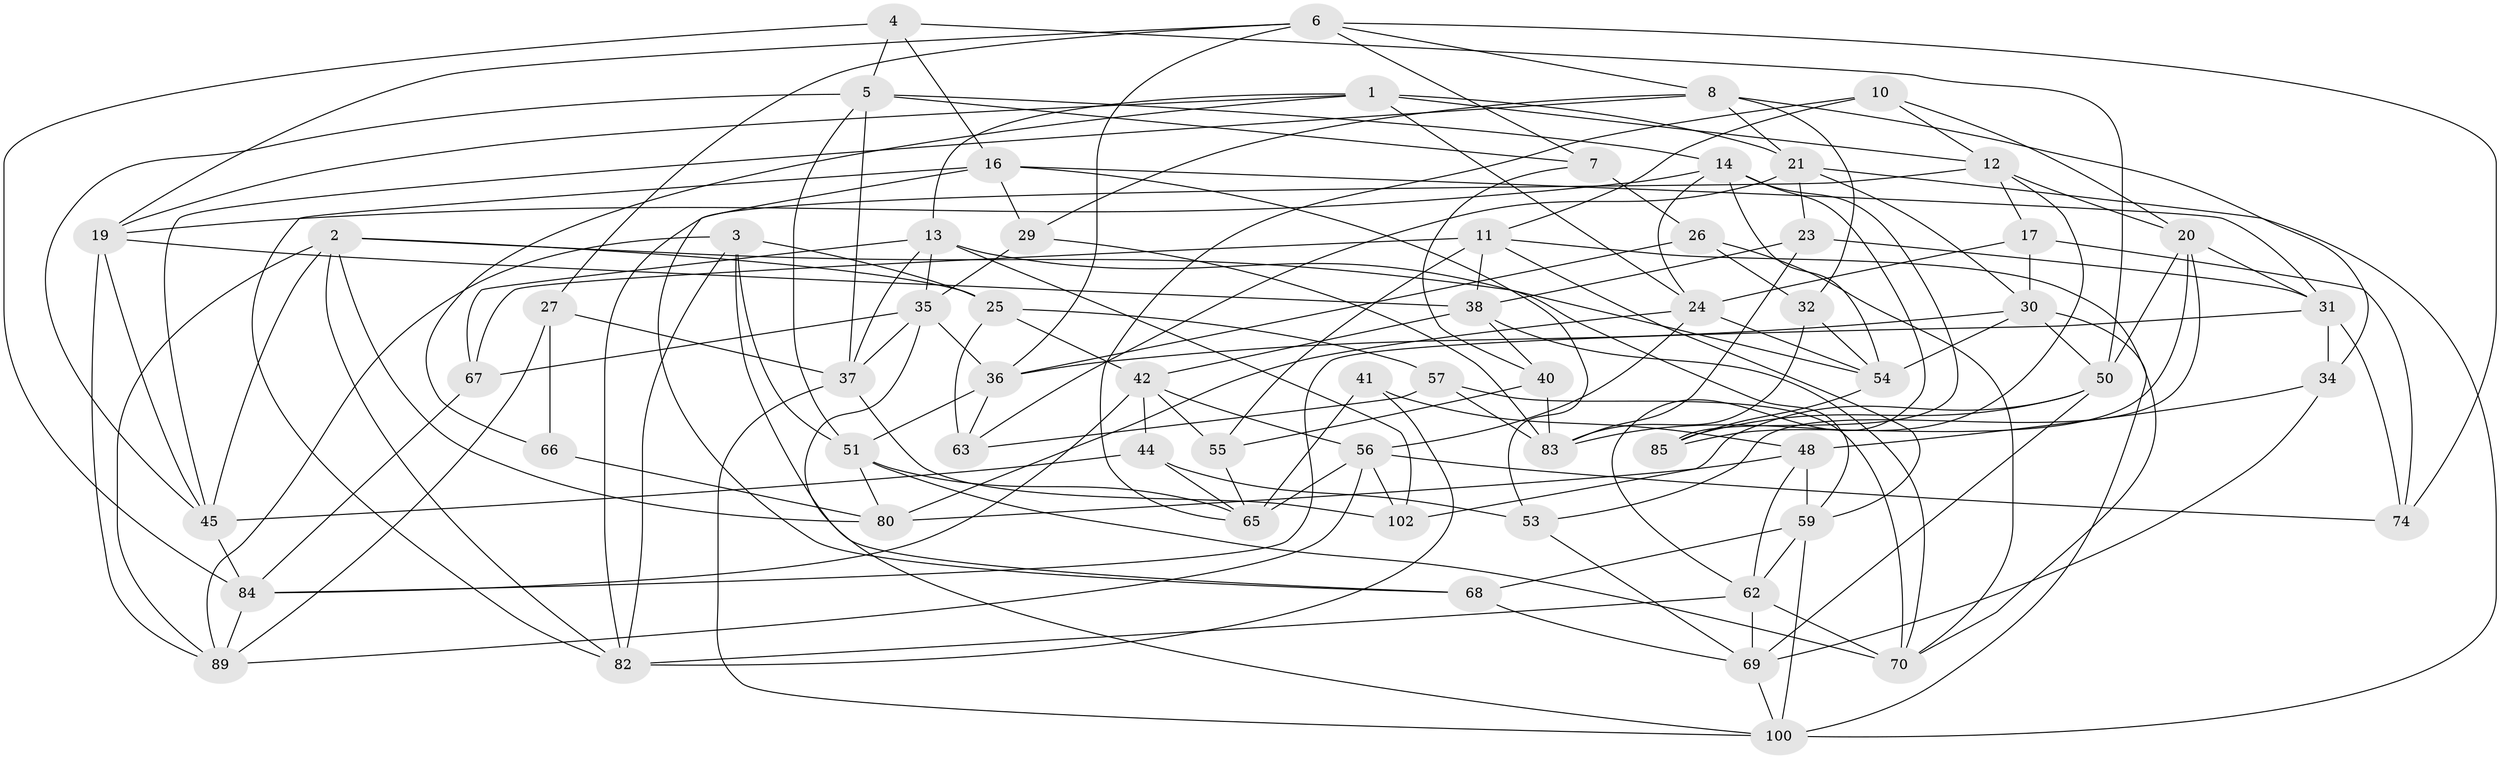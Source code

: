 // original degree distribution, {4: 1.0}
// Generated by graph-tools (version 1.1) at 2025/42/03/06/25 10:42:23]
// undirected, 63 vertices, 163 edges
graph export_dot {
graph [start="1"]
  node [color=gray90,style=filled];
  1 [super="+94"];
  2 [super="+88"];
  3 [super="+61"];
  4;
  5 [super="+22"];
  6 [super="+101"];
  7;
  8 [super="+9"];
  10;
  11 [super="+15"];
  12 [super="+60"];
  13 [super="+73"];
  14 [super="+28"];
  16 [super="+18"];
  17;
  19 [super="+58"];
  20 [super="+39"];
  21 [super="+97"];
  23;
  24 [super="+33"];
  25 [super="+96"];
  26;
  27;
  29;
  30 [super="+91"];
  31 [super="+90"];
  32;
  34;
  35 [super="+79"];
  36 [super="+43"];
  37 [super="+49"];
  38 [super="+47"];
  40;
  41;
  42 [super="+78"];
  44;
  45 [super="+46"];
  48 [super="+76"];
  50 [super="+71"];
  51 [super="+52"];
  53;
  54 [super="+93"];
  55;
  56 [super="+77"];
  57;
  59 [super="+86"];
  62 [super="+64"];
  63;
  65 [super="+75"];
  66;
  67;
  68;
  69 [super="+72"];
  70 [super="+81"];
  74;
  80 [super="+98"];
  82 [super="+92"];
  83 [super="+99"];
  84 [super="+87"];
  85;
  89 [super="+95"];
  100 [super="+103"];
  102;
  1 -- 19;
  1 -- 66;
  1 -- 21;
  1 -- 13;
  1 -- 24;
  1 -- 12;
  2 -- 25;
  2 -- 54;
  2 -- 80;
  2 -- 89;
  2 -- 45;
  2 -- 82;
  3 -- 89;
  3 -- 25 [weight=2];
  3 -- 51;
  3 -- 68;
  3 -- 82;
  4 -- 84;
  4 -- 50;
  4 -- 5;
  4 -- 16;
  5 -- 45;
  5 -- 7;
  5 -- 37;
  5 -- 14;
  5 -- 51;
  6 -- 8;
  6 -- 19;
  6 -- 74;
  6 -- 27;
  6 -- 7;
  6 -- 36;
  7 -- 40;
  7 -- 26;
  8 -- 29;
  8 -- 32;
  8 -- 34;
  8 -- 21;
  8 -- 45;
  10 -- 20;
  10 -- 65;
  10 -- 12;
  10 -- 11;
  11 -- 67;
  11 -- 59;
  11 -- 70;
  11 -- 38;
  11 -- 55;
  12 -- 82;
  12 -- 83;
  12 -- 17;
  12 -- 20;
  13 -- 102;
  13 -- 67;
  13 -- 37;
  13 -- 35;
  13 -- 59;
  14 -- 54;
  14 -- 62;
  14 -- 24;
  14 -- 19;
  14 -- 85;
  16 -- 68;
  16 -- 82;
  16 -- 31;
  16 -- 29;
  16 -- 53;
  17 -- 74;
  17 -- 30;
  17 -- 24;
  19 -- 45;
  19 -- 38;
  19 -- 89;
  20 -- 31;
  20 -- 50;
  20 -- 85;
  20 -- 53;
  21 -- 63;
  21 -- 23;
  21 -- 100;
  21 -- 30;
  23 -- 83;
  23 -- 38;
  23 -- 31;
  24 -- 80;
  24 -- 56;
  24 -- 54;
  25 -- 63;
  25 -- 57;
  25 -- 42;
  26 -- 36;
  26 -- 32;
  26 -- 70;
  27 -- 89;
  27 -- 37;
  27 -- 66;
  29 -- 83;
  29 -- 35;
  30 -- 36;
  30 -- 54;
  30 -- 50;
  30 -- 100;
  31 -- 84;
  31 -- 74;
  31 -- 34;
  32 -- 83;
  32 -- 54;
  34 -- 69;
  34 -- 48;
  35 -- 100;
  35 -- 36;
  35 -- 37;
  35 -- 67;
  36 -- 63;
  36 -- 51;
  37 -- 102;
  37 -- 100;
  38 -- 70;
  38 -- 40;
  38 -- 42;
  40 -- 55;
  40 -- 83;
  41 -- 48 [weight=2];
  41 -- 65;
  41 -- 82;
  42 -- 55;
  42 -- 56;
  42 -- 44;
  42 -- 84;
  44 -- 65;
  44 -- 53;
  44 -- 45;
  45 -- 84;
  48 -- 80;
  48 -- 62;
  48 -- 59;
  50 -- 85;
  50 -- 102;
  50 -- 69;
  51 -- 70;
  51 -- 80;
  51 -- 65;
  53 -- 69;
  54 -- 85;
  55 -- 65;
  56 -- 89;
  56 -- 74;
  56 -- 65;
  56 -- 102;
  57 -- 83;
  57 -- 63;
  57 -- 70;
  59 -- 68;
  59 -- 100;
  59 -- 62;
  62 -- 82;
  62 -- 69;
  62 -- 70;
  66 -- 80 [weight=2];
  67 -- 84;
  68 -- 69;
  69 -- 100;
  84 -- 89;
}
